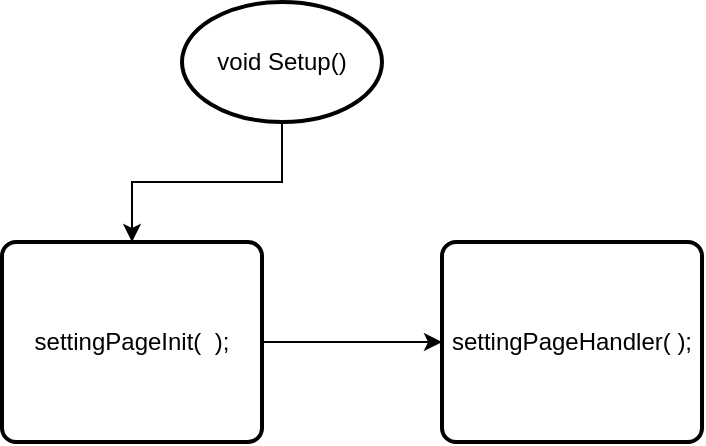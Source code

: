 <mxfile>
    <diagram id="i3dUzkuO9FhS3kW2vh5w" name="Page-1">
        <mxGraphModel dx="798" dy="610" grid="1" gridSize="10" guides="1" tooltips="1" connect="1" arrows="1" fold="1" page="1" pageScale="1" pageWidth="850" pageHeight="1100" math="0" shadow="0">
            <root>
                <mxCell id="0"/>
                <mxCell id="1" parent="0"/>
                <mxCell id="PVaOdqxysbpuVE2oyigD-4" style="edgeStyle=orthogonalEdgeStyle;rounded=0;orthogonalLoop=1;jettySize=auto;html=1;entryX=0.5;entryY=0;entryDx=0;entryDy=0;" edge="1" parent="1" source="2" target="3">
                    <mxGeometry relative="1" as="geometry"/>
                </mxCell>
                <mxCell id="2" value="void Setup()" style="strokeWidth=2;html=1;shape=mxgraph.flowchart.start_1;whiteSpace=wrap;" vertex="1" parent="1">
                    <mxGeometry x="140" y="30" width="100" height="60" as="geometry"/>
                </mxCell>
                <mxCell id="PVaOdqxysbpuVE2oyigD-6" style="edgeStyle=orthogonalEdgeStyle;rounded=0;orthogonalLoop=1;jettySize=auto;html=1;entryX=0;entryY=0.5;entryDx=0;entryDy=0;" edge="1" parent="1" source="3" target="PVaOdqxysbpuVE2oyigD-5">
                    <mxGeometry relative="1" as="geometry"/>
                </mxCell>
                <mxCell id="3" value="settingPageInit(&amp;nbsp; );" style="rounded=1;whiteSpace=wrap;html=1;absoluteArcSize=1;arcSize=14;strokeWidth=2;" vertex="1" parent="1">
                    <mxGeometry x="50" y="150" width="130" height="100" as="geometry"/>
                </mxCell>
                <mxCell id="PVaOdqxysbpuVE2oyigD-5" value="settingPageHandler( );" style="rounded=1;whiteSpace=wrap;html=1;absoluteArcSize=1;arcSize=14;strokeWidth=2;" vertex="1" parent="1">
                    <mxGeometry x="270" y="150" width="130" height="100" as="geometry"/>
                </mxCell>
            </root>
        </mxGraphModel>
    </diagram>
    <diagram id="B6ZI65wHbAmRInEP5Dfm" name="Page-2">
        <mxGraphModel dx="6170" dy="5167" grid="1" gridSize="10" guides="1" tooltips="1" connect="1" arrows="1" fold="1" page="1" pageScale="1" pageWidth="850" pageHeight="1100" math="0" shadow="0">
            <root>
                <mxCell id="7aYPj34hEwTjjf7XoxMR-0"/>
                <mxCell id="7aYPj34hEwTjjf7XoxMR-1" parent="7aYPj34hEwTjjf7XoxMR-0"/>
                <mxCell id="k25hZyYtFctBKUvT_EQy-10" style="edgeStyle=orthogonalEdgeStyle;rounded=0;orthogonalLoop=1;jettySize=auto;html=1;" edge="1" parent="7aYPj34hEwTjjf7XoxMR-1" source="7aYPj34hEwTjjf7XoxMR-34">
                    <mxGeometry relative="1" as="geometry">
                        <mxPoint x="-530" y="-390" as="targetPoint"/>
                    </mxGeometry>
                </mxCell>
                <mxCell id="k25hZyYtFctBKUvT_EQy-11" style="edgeStyle=orthogonalEdgeStyle;rounded=0;orthogonalLoop=1;jettySize=auto;html=1;" edge="1" parent="7aYPj34hEwTjjf7XoxMR-1" source="7aYPj34hEwTjjf7XoxMR-34">
                    <mxGeometry relative="1" as="geometry">
                        <mxPoint x="-350" y="-390" as="targetPoint"/>
                    </mxGeometry>
                </mxCell>
                <mxCell id="k25hZyYtFctBKUvT_EQy-12" style="edgeStyle=orthogonalEdgeStyle;rounded=0;orthogonalLoop=1;jettySize=auto;html=1;" edge="1" parent="7aYPj34hEwTjjf7XoxMR-1" source="7aYPj34hEwTjjf7XoxMR-34">
                    <mxGeometry relative="1" as="geometry">
                        <mxPoint x="-190" y="-390" as="targetPoint"/>
                    </mxGeometry>
                </mxCell>
                <mxCell id="7aYPj34hEwTjjf7XoxMR-34" value="class settings" style="swimlane;fontStyle=0;childLayout=stackLayout;horizontal=1;startSize=26;fillColor=#f8cecc;horizontalStack=0;resizeParent=1;resizeParentMax=0;resizeLast=0;collapsible=1;marginBottom=0;strokeColor=#b85450;" vertex="1" parent="7aYPj34hEwTjjf7XoxMR-1">
                    <mxGeometry x="50" y="-60" width="340" height="1340" as="geometry"/>
                </mxCell>
                <mxCell id="7aYPj34hEwTjjf7XoxMR-35" value="struct _showDigit&#10;    {&#10;      char preValue[10];&#10;      char currentValue[10];&#10;      int xDigitPos[6];&#10;      int yDigitPos[4];&#10;      const void * digitFontSize = LED7SEG_STD18;&#10;      int8_t dotpos;&#10;    } showDigit;&#10;" style="text;strokeColor=#82b366;fillColor=#d5e8d4;align=left;verticalAlign=top;spacingLeft=4;spacingRight=4;overflow=hidden;rotatable=0;points=[[0,0.5],[1,0.5]];portConstraint=eastwest;" vertex="1" parent="7aYPj34hEwTjjf7XoxMR-34">
                    <mxGeometry y="26" width="340" height="184" as="geometry"/>
                </mxCell>
                <mxCell id="7aYPj34hEwTjjf7XoxMR-39" value="" style="line;strokeWidth=1;fillColor=none;align=left;verticalAlign=middle;spacingTop=-1;spacingLeft=3;spacingRight=3;rotatable=0;labelPosition=right;points=[];portConstraint=eastwest;" vertex="1" parent="7aYPj34hEwTjjf7XoxMR-34">
                    <mxGeometry y="210" width="340" height="8" as="geometry"/>
                </mxCell>
                <mxCell id="7aYPj34hEwTjjf7XoxMR-42" value="struct nova_setting&#10;    {&#10;      bool weighingMode;&#10;      bool countingMode;&#10;      bool checkWeighing;&#10;      bool pricecomputing;&#10;&#10;      bool WeigingUnits_kg;&#10;      bool WeigingUnits_gm;&#10;      bool WeigingUnits_t;&#10;      bool WeigingUnits_oz;&#10;      bool WeigingUnits_lb;&#10;&#10;      char scaleInfo[3][50];&#10;&#10;      unsigned int Baudrate;&#10;      int8_t dataBits;&#10;      int8_t parity;&#10;      int8_t stopBits;&#10;      int8_t stabilityFilter;&#10;&#10;      char date[20];&#10;      char TimeArray[20];&#10;&#10;      int8_t autoZero;&#10;      char scaleCapacity[20];&#10;      char eValue[5];&#10;      char decimalValue[5];&#10;      char noLoad_count[10];&#10;      char load_count[10];&#10;      char cali_weight[10];&#10;&#10;    } userSetting;" style="text;strokeColor=#82b366;fillColor=#d5e8d4;align=left;verticalAlign=top;spacingLeft=4;spacingRight=4;overflow=hidden;rotatable=0;points=[[0,0.5],[1,0.5]];portConstraint=eastwest;" vertex="1" parent="7aYPj34hEwTjjf7XoxMR-34">
                    <mxGeometry y="218" width="340" height="502" as="geometry"/>
                </mxCell>
                <mxCell id="7aYPj34hEwTjjf7XoxMR-50" value="" style="line;strokeWidth=1;fillColor=none;align=left;verticalAlign=middle;spacingTop=-1;spacingLeft=3;spacingRight=3;rotatable=0;labelPosition=right;points=[];portConstraint=eastwest;" vertex="1" parent="7aYPj34hEwTjjf7XoxMR-34">
                    <mxGeometry y="720" width="340" height="10" as="geometry"/>
                </mxCell>
                <mxCell id="7aYPj34hEwTjjf7XoxMR-46" value="struct s_setting&#10;    {&#10;      bool      fullBlankFlag;&#10;      bool      flag;&#10;      char      buf[8];&#10;      uint16_t  xText = 40;&#10;      uint16_t  yText = 52;&#10;      uint16_t  xCir  = 23;&#10;      uint16_t  yCir  = 62;&#10;      int8_t    dotIdx;&#10;      int8_t    cnt;&#10;      int8_t    pageTotalItem;&#10;      uint32_t       stringIdx;&#10;      uint32_t       baseStringIdx;&#10;      uint32_t       baseEndStringIdx;&#10;      //      class settings *classOBJ_set;&#10;      //      class defaultSettings *classOBJ_dftsett;&#10;      //      struct    su_settingMenu *sp_settingMenu;&#10;      //      struct nova_setting *userSetting;&#10;      //      struct _showDigit *showDigit;&#10;    } basesetting;" style="text;strokeColor=#82b366;fillColor=#d5e8d4;align=left;verticalAlign=top;spacingLeft=4;spacingRight=4;overflow=hidden;rotatable=0;points=[[0,0.5],[1,0.5]];portConstraint=eastwest;" vertex="1" parent="7aYPj34hEwTjjf7XoxMR-34">
                    <mxGeometry y="730" width="340" height="310" as="geometry"/>
                </mxCell>
                <mxCell id="7aYPj34hEwTjjf7XoxMR-54" value="" style="line;strokeWidth=1;fillColor=none;align=left;verticalAlign=middle;spacingTop=-1;spacingLeft=3;spacingRight=3;rotatable=0;labelPosition=right;points=[];portConstraint=eastwest;" vertex="1" parent="7aYPj34hEwTjjf7XoxMR-34">
                    <mxGeometry y="1040" width="340" height="8" as="geometry"/>
                </mxCell>
                <mxCell id="7aYPj34hEwTjjf7XoxMR-53" value="    void importDefualtSettings();&#10;    void info();&#10;    void settingPageInit( );&#10;    void settingPageImage();&#10;    int8_t ButtonTouch( );&#10;    void settingPageHandler( );&#10;    void drawSettingString(  );&#10;    int8_t findPageTotalItems(  );&#10;    void blankRect(int8_t idx);&#10;    void  handleDownButton( );&#10;    void handleUPButton( );&#10;    int8_t handleENTButton(  );&#10;    int8_t handleESCButton(  );&#10;    bool settingscalibrationImage();" style="label;fontStyle=0;strokeColor=#6c8ebf;fillColor=#dae8fc;align=left;verticalAlign=top;overflow=hidden;spacingLeft=28;spacingRight=4;rotatable=0;points=[[0,0.5],[1,0.5]];portConstraint=eastwest;imageWidth=16;imageHeight=16;image=img/clipart/Gear_128x128.png" vertex="1" parent="7aYPj34hEwTjjf7XoxMR-34">
                    <mxGeometry y="1048" width="340" height="292" as="geometry"/>
                </mxCell>
                <mxCell id="7aYPj34hEwTjjf7XoxMR-55" value="" style="line;strokeWidth=1;fillColor=none;align=left;verticalAlign=middle;spacingTop=-1;spacingLeft=3;spacingRight=3;rotatable=0;labelPosition=right;points=[];portConstraint=eastwest;" vertex="1" parent="7aYPj34hEwTjjf7XoxMR-1">
                    <mxGeometry x="50" y="1240" width="340" height="10" as="geometry"/>
                </mxCell>
                <mxCell id="k25hZyYtFctBKUvT_EQy-5" value="&lt;p style=&quot;margin: 0px ; margin-top: 4px ; text-align: center&quot;&gt;&lt;b&gt;Class&amp;nbsp;&lt;/b&gt;&lt;/p&gt;&lt;div style=&quot;text-align: center&quot;&gt;&lt;span&gt;&lt;b&gt;userKeyBoard&lt;/b&gt;&lt;/span&gt;&lt;b&gt;&amp;nbsp;&lt;/b&gt;&lt;/div&gt;" style="verticalAlign=top;align=left;overflow=fill;fontSize=12;fontFamily=Helvetica;html=1;fillColor=#f8cecc;strokeColor=#b85450;" vertex="1" parent="7aYPj34hEwTjjf7XoxMR-1">
                    <mxGeometry x="-600" y="-450" width="140" height="50" as="geometry"/>
                </mxCell>
                <mxCell id="k25hZyYtFctBKUvT_EQy-6" value="&lt;p style=&quot;margin: 0px ; margin-top: 4px ; text-align: center&quot;&gt;&lt;b&gt;Class&amp;nbsp;&lt;/b&gt;&lt;/p&gt;&lt;div style=&quot;text-align: center&quot;&gt;&lt;b&gt;defaultSettings&lt;/b&gt;&lt;br&gt;&lt;/div&gt;" style="verticalAlign=top;align=left;overflow=fill;fontSize=12;fontFamily=Helvetica;html=1;fillColor=#f8cecc;strokeColor=#b85450;" vertex="1" parent="7aYPj34hEwTjjf7XoxMR-1">
                    <mxGeometry x="-425" y="-450" width="140" height="50" as="geometry"/>
                </mxCell>
                <mxCell id="k25hZyYtFctBKUvT_EQy-7" value="&lt;p style=&quot;margin: 0px ; margin-top: 4px ; text-align: center&quot;&gt;&lt;b&gt;Class&amp;nbsp;&lt;/b&gt;&lt;/p&gt;&lt;div style=&quot;text-align: center&quot;&gt;&lt;span&gt;&lt;b&gt;customRTC&lt;/b&gt;&lt;/span&gt;&lt;/div&gt;&lt;div style=&quot;text-align: center&quot;&gt;&lt;b&gt;&amp;nbsp;&lt;/b&gt;&lt;/div&gt;" style="verticalAlign=top;align=left;overflow=fill;fontSize=12;fontFamily=Helvetica;html=1;fillColor=#f8cecc;strokeColor=#b85450;" vertex="1" parent="7aYPj34hEwTjjf7XoxMR-1">
                    <mxGeometry x="-260" y="-450" width="140" height="50" as="geometry"/>
                </mxCell>
            </root>
        </mxGraphModel>
    </diagram>
</mxfile>